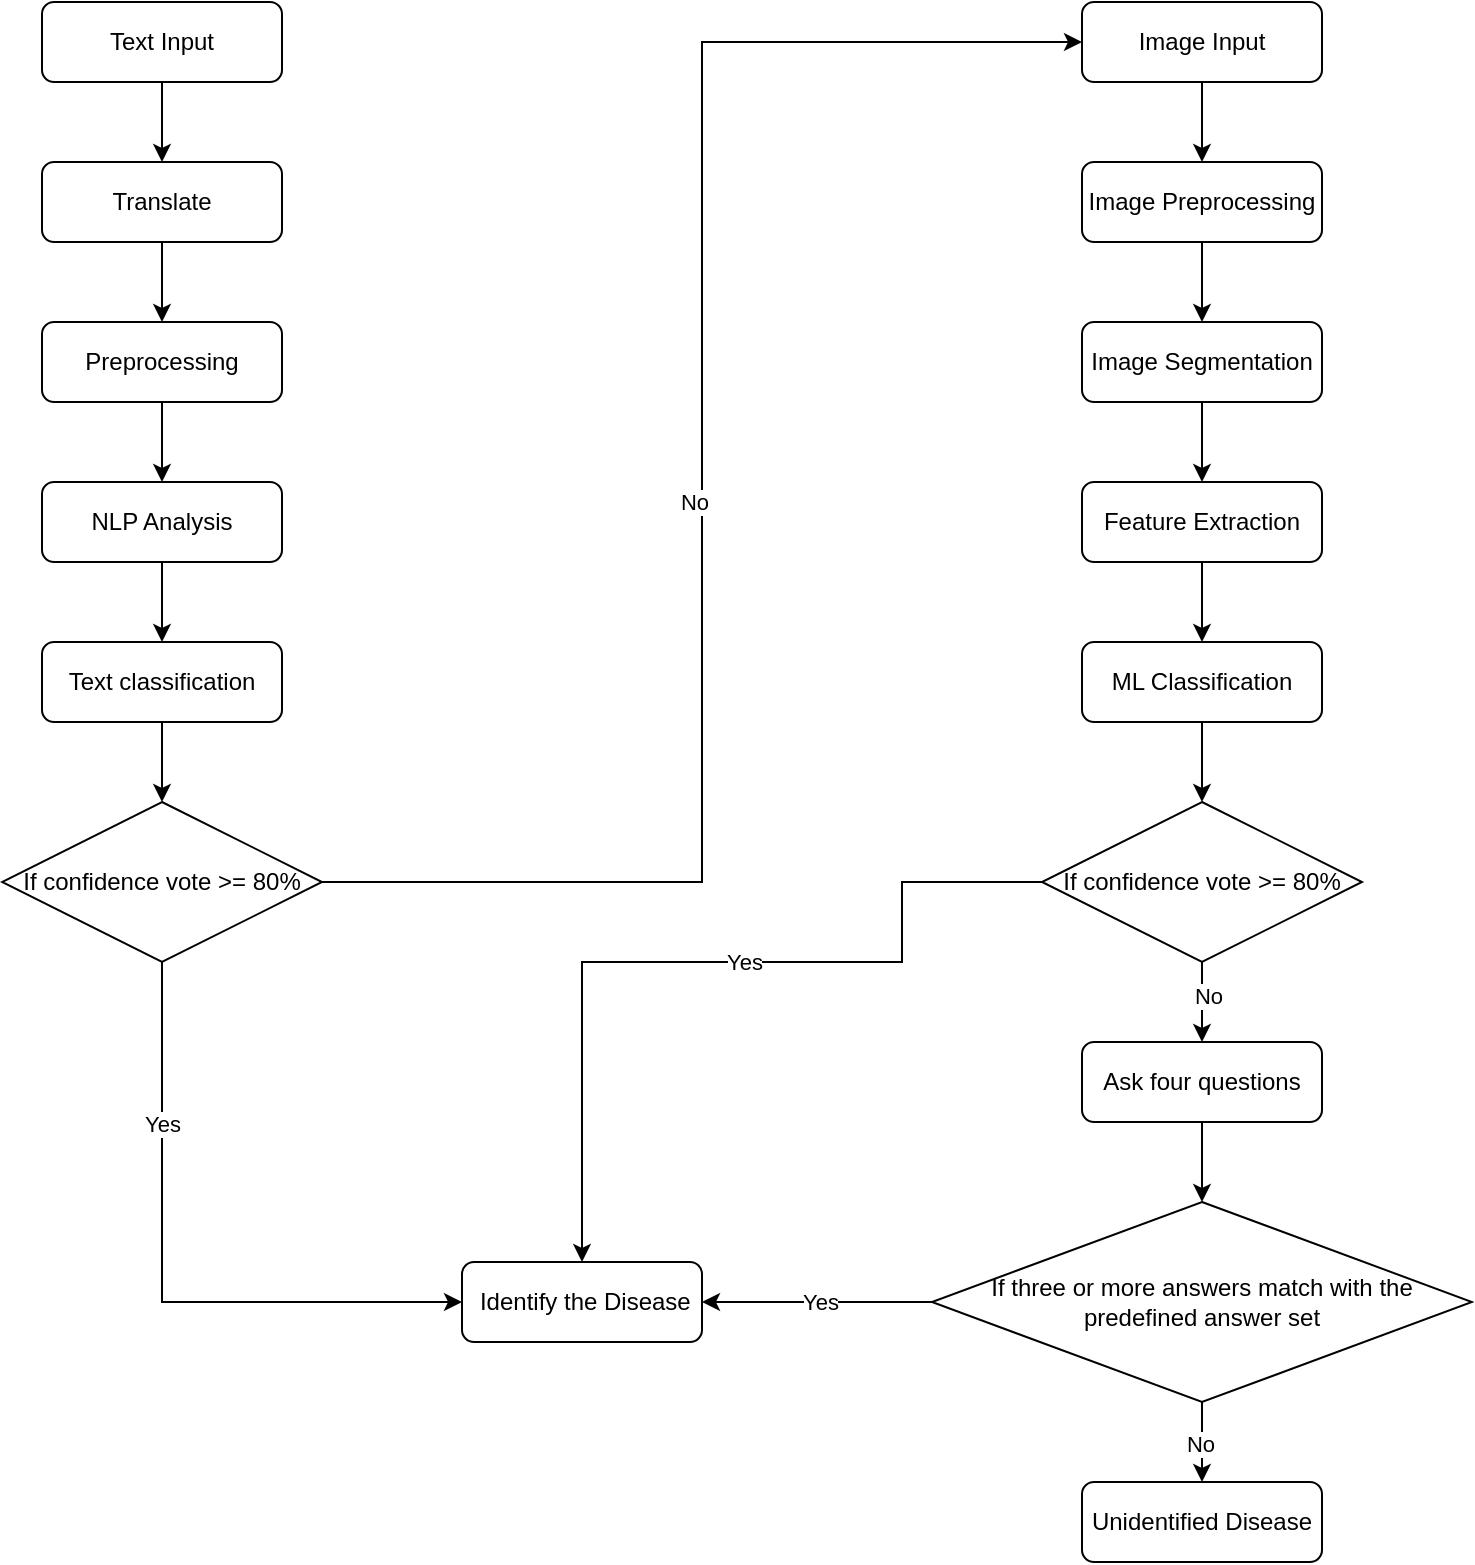 <mxfile version="26.1.3" pages="3">
  <diagram id="C5RBs43oDa-KdzZeNtuy" name="Page-1">
    <mxGraphModel dx="1500" dy="757" grid="1" gridSize="10" guides="1" tooltips="1" connect="1" arrows="1" fold="1" page="1" pageScale="1" pageWidth="827" pageHeight="1169" math="0" shadow="0">
      <root>
        <mxCell id="WIyWlLk6GJQsqaUBKTNV-0" />
        <mxCell id="WIyWlLk6GJQsqaUBKTNV-1" parent="WIyWlLk6GJQsqaUBKTNV-0" />
        <mxCell id="y5q8pNPmptv7JC56ZKwA-35" style="edgeStyle=orthogonalEdgeStyle;rounded=0;orthogonalLoop=1;jettySize=auto;html=1;exitX=0.5;exitY=1;exitDx=0;exitDy=0;entryX=0.5;entryY=0;entryDx=0;entryDy=0;" parent="WIyWlLk6GJQsqaUBKTNV-1" source="y5q8pNPmptv7JC56ZKwA-0" target="y5q8pNPmptv7JC56ZKwA-2" edge="1">
          <mxGeometry relative="1" as="geometry" />
        </mxCell>
        <mxCell id="y5q8pNPmptv7JC56ZKwA-0" value="Text Input" style="rounded=1;whiteSpace=wrap;html=1;" parent="WIyWlLk6GJQsqaUBKTNV-1" vertex="1">
          <mxGeometry x="40" y="40" width="120" height="40" as="geometry" />
        </mxCell>
        <mxCell id="y5q8pNPmptv7JC56ZKwA-30" style="edgeStyle=orthogonalEdgeStyle;rounded=0;orthogonalLoop=1;jettySize=auto;html=1;entryX=0.5;entryY=0;entryDx=0;entryDy=0;" parent="WIyWlLk6GJQsqaUBKTNV-1" source="y5q8pNPmptv7JC56ZKwA-1" target="y5q8pNPmptv7JC56ZKwA-6" edge="1">
          <mxGeometry relative="1" as="geometry" />
        </mxCell>
        <mxCell id="y5q8pNPmptv7JC56ZKwA-1" value="Image Input" style="rounded=1;whiteSpace=wrap;html=1;" parent="WIyWlLk6GJQsqaUBKTNV-1" vertex="1">
          <mxGeometry x="560" y="40" width="120" height="40" as="geometry" />
        </mxCell>
        <mxCell id="y5q8pNPmptv7JC56ZKwA-37" style="edgeStyle=orthogonalEdgeStyle;rounded=0;orthogonalLoop=1;jettySize=auto;html=1;exitX=0.5;exitY=1;exitDx=0;exitDy=0;entryX=0.5;entryY=0;entryDx=0;entryDy=0;" parent="WIyWlLk6GJQsqaUBKTNV-1" source="y5q8pNPmptv7JC56ZKwA-2" target="y5q8pNPmptv7JC56ZKwA-3" edge="1">
          <mxGeometry relative="1" as="geometry" />
        </mxCell>
        <mxCell id="y5q8pNPmptv7JC56ZKwA-2" value="Translate" style="rounded=1;whiteSpace=wrap;html=1;" parent="WIyWlLk6GJQsqaUBKTNV-1" vertex="1">
          <mxGeometry x="40" y="120" width="120" height="40" as="geometry" />
        </mxCell>
        <mxCell id="y5q8pNPmptv7JC56ZKwA-38" style="edgeStyle=orthogonalEdgeStyle;rounded=0;orthogonalLoop=1;jettySize=auto;html=1;exitX=0.5;exitY=1;exitDx=0;exitDy=0;entryX=0.5;entryY=0;entryDx=0;entryDy=0;" parent="WIyWlLk6GJQsqaUBKTNV-1" source="y5q8pNPmptv7JC56ZKwA-3" target="y5q8pNPmptv7JC56ZKwA-4" edge="1">
          <mxGeometry relative="1" as="geometry" />
        </mxCell>
        <mxCell id="y5q8pNPmptv7JC56ZKwA-3" value="Preprocessing" style="rounded=1;whiteSpace=wrap;html=1;" parent="WIyWlLk6GJQsqaUBKTNV-1" vertex="1">
          <mxGeometry x="40" y="200" width="120" height="40" as="geometry" />
        </mxCell>
        <mxCell id="y5q8pNPmptv7JC56ZKwA-39" style="edgeStyle=orthogonalEdgeStyle;rounded=0;orthogonalLoop=1;jettySize=auto;html=1;exitX=0.5;exitY=1;exitDx=0;exitDy=0;entryX=0.5;entryY=0;entryDx=0;entryDy=0;" parent="WIyWlLk6GJQsqaUBKTNV-1" source="y5q8pNPmptv7JC56ZKwA-4" target="y5q8pNPmptv7JC56ZKwA-5" edge="1">
          <mxGeometry relative="1" as="geometry" />
        </mxCell>
        <mxCell id="y5q8pNPmptv7JC56ZKwA-4" value="NLP Analysis" style="rounded=1;whiteSpace=wrap;html=1;" parent="WIyWlLk6GJQsqaUBKTNV-1" vertex="1">
          <mxGeometry x="40" y="280" width="120" height="40" as="geometry" />
        </mxCell>
        <mxCell id="y5q8pNPmptv7JC56ZKwA-40" style="edgeStyle=orthogonalEdgeStyle;rounded=0;orthogonalLoop=1;jettySize=auto;html=1;exitX=0.5;exitY=1;exitDx=0;exitDy=0;entryX=0.5;entryY=0;entryDx=0;entryDy=0;" parent="WIyWlLk6GJQsqaUBKTNV-1" source="y5q8pNPmptv7JC56ZKwA-5" target="y5q8pNPmptv7JC56ZKwA-10" edge="1">
          <mxGeometry relative="1" as="geometry" />
        </mxCell>
        <mxCell id="y5q8pNPmptv7JC56ZKwA-5" value="Text classification" style="rounded=1;whiteSpace=wrap;html=1;" parent="WIyWlLk6GJQsqaUBKTNV-1" vertex="1">
          <mxGeometry x="40" y="360" width="120" height="40" as="geometry" />
        </mxCell>
        <mxCell id="y5q8pNPmptv7JC56ZKwA-31" style="edgeStyle=orthogonalEdgeStyle;rounded=0;orthogonalLoop=1;jettySize=auto;html=1;exitX=0.5;exitY=1;exitDx=0;exitDy=0;entryX=0.5;entryY=0;entryDx=0;entryDy=0;" parent="WIyWlLk6GJQsqaUBKTNV-1" source="y5q8pNPmptv7JC56ZKwA-6" target="y5q8pNPmptv7JC56ZKwA-7" edge="1">
          <mxGeometry relative="1" as="geometry" />
        </mxCell>
        <mxCell id="y5q8pNPmptv7JC56ZKwA-6" value="Image Preprocessing" style="rounded=1;whiteSpace=wrap;html=1;" parent="WIyWlLk6GJQsqaUBKTNV-1" vertex="1">
          <mxGeometry x="560" y="120" width="120" height="40" as="geometry" />
        </mxCell>
        <mxCell id="y5q8pNPmptv7JC56ZKwA-32" style="edgeStyle=orthogonalEdgeStyle;rounded=0;orthogonalLoop=1;jettySize=auto;html=1;exitX=0.5;exitY=1;exitDx=0;exitDy=0;entryX=0.5;entryY=0;entryDx=0;entryDy=0;" parent="WIyWlLk6GJQsqaUBKTNV-1" source="y5q8pNPmptv7JC56ZKwA-7" target="y5q8pNPmptv7JC56ZKwA-8" edge="1">
          <mxGeometry relative="1" as="geometry" />
        </mxCell>
        <mxCell id="y5q8pNPmptv7JC56ZKwA-7" value="Image Segmentation" style="rounded=1;whiteSpace=wrap;html=1;" parent="WIyWlLk6GJQsqaUBKTNV-1" vertex="1">
          <mxGeometry x="560" y="200" width="120" height="40" as="geometry" />
        </mxCell>
        <mxCell id="y5q8pNPmptv7JC56ZKwA-33" style="edgeStyle=orthogonalEdgeStyle;rounded=0;orthogonalLoop=1;jettySize=auto;html=1;exitX=0.5;exitY=1;exitDx=0;exitDy=0;entryX=0.5;entryY=0;entryDx=0;entryDy=0;" parent="WIyWlLk6GJQsqaUBKTNV-1" source="y5q8pNPmptv7JC56ZKwA-8" target="y5q8pNPmptv7JC56ZKwA-9" edge="1">
          <mxGeometry relative="1" as="geometry" />
        </mxCell>
        <mxCell id="y5q8pNPmptv7JC56ZKwA-8" value="Feature Extraction" style="rounded=1;whiteSpace=wrap;html=1;" parent="WIyWlLk6GJQsqaUBKTNV-1" vertex="1">
          <mxGeometry x="560" y="280" width="120" height="40" as="geometry" />
        </mxCell>
        <mxCell id="y5q8pNPmptv7JC56ZKwA-34" style="edgeStyle=orthogonalEdgeStyle;rounded=0;orthogonalLoop=1;jettySize=auto;html=1;exitX=0.5;exitY=1;exitDx=0;exitDy=0;entryX=0.5;entryY=0;entryDx=0;entryDy=0;" parent="WIyWlLk6GJQsqaUBKTNV-1" source="y5q8pNPmptv7JC56ZKwA-9" target="y5q8pNPmptv7JC56ZKwA-11" edge="1">
          <mxGeometry relative="1" as="geometry" />
        </mxCell>
        <mxCell id="y5q8pNPmptv7JC56ZKwA-9" value="ML Classification" style="rounded=1;whiteSpace=wrap;html=1;" parent="WIyWlLk6GJQsqaUBKTNV-1" vertex="1">
          <mxGeometry x="560" y="360" width="120" height="40" as="geometry" />
        </mxCell>
        <mxCell id="y5q8pNPmptv7JC56ZKwA-12" style="edgeStyle=orthogonalEdgeStyle;rounded=0;orthogonalLoop=1;jettySize=auto;html=1;exitX=1;exitY=0.5;exitDx=0;exitDy=0;entryX=0;entryY=0.5;entryDx=0;entryDy=0;" parent="WIyWlLk6GJQsqaUBKTNV-1" source="y5q8pNPmptv7JC56ZKwA-10" target="y5q8pNPmptv7JC56ZKwA-1" edge="1">
          <mxGeometry relative="1" as="geometry" />
        </mxCell>
        <mxCell id="y5q8pNPmptv7JC56ZKwA-13" value="No" style="edgeLabel;html=1;align=center;verticalAlign=middle;resizable=0;points=[];" parent="y5q8pNPmptv7JC56ZKwA-12" vertex="1" connectable="0">
          <mxGeometry x="-0.049" y="4" relative="1" as="geometry">
            <mxPoint as="offset" />
          </mxGeometry>
        </mxCell>
        <mxCell id="y5q8pNPmptv7JC56ZKwA-18" style="edgeStyle=orthogonalEdgeStyle;rounded=0;orthogonalLoop=1;jettySize=auto;html=1;exitX=0.5;exitY=1;exitDx=0;exitDy=0;entryX=0;entryY=0.5;entryDx=0;entryDy=0;" parent="WIyWlLk6GJQsqaUBKTNV-1" source="y5q8pNPmptv7JC56ZKwA-10" target="y5q8pNPmptv7JC56ZKwA-17" edge="1">
          <mxGeometry relative="1" as="geometry" />
        </mxCell>
        <mxCell id="JbevBoFmZbyHbHxuE_tA-0" value="Yes" style="edgeLabel;html=1;align=center;verticalAlign=middle;resizable=0;points=[];" vertex="1" connectable="0" parent="y5q8pNPmptv7JC56ZKwA-18">
          <mxGeometry x="-0.54" y="3" relative="1" as="geometry">
            <mxPoint x="-3" y="7" as="offset" />
          </mxGeometry>
        </mxCell>
        <mxCell id="y5q8pNPmptv7JC56ZKwA-10" value="If confidence vote &amp;gt;= 80%" style="rhombus;whiteSpace=wrap;html=1;" parent="WIyWlLk6GJQsqaUBKTNV-1" vertex="1">
          <mxGeometry x="20" y="440" width="160" height="80" as="geometry" />
        </mxCell>
        <mxCell id="y5q8pNPmptv7JC56ZKwA-22" style="edgeStyle=orthogonalEdgeStyle;rounded=0;orthogonalLoop=1;jettySize=auto;html=1;exitX=0;exitY=0.5;exitDx=0;exitDy=0;entryX=0.5;entryY=0;entryDx=0;entryDy=0;" parent="WIyWlLk6GJQsqaUBKTNV-1" source="y5q8pNPmptv7JC56ZKwA-11" target="y5q8pNPmptv7JC56ZKwA-17" edge="1">
          <mxGeometry relative="1" as="geometry">
            <Array as="points">
              <mxPoint x="470" y="480" />
              <mxPoint x="470" y="520" />
              <mxPoint x="310" y="520" />
            </Array>
          </mxGeometry>
        </mxCell>
        <mxCell id="y5q8pNPmptv7JC56ZKwA-23" value="Yes" style="edgeLabel;html=1;align=center;verticalAlign=middle;resizable=0;points=[];" parent="y5q8pNPmptv7JC56ZKwA-22" vertex="1" connectable="0">
          <mxGeometry x="-0.099" relative="1" as="geometry">
            <mxPoint as="offset" />
          </mxGeometry>
        </mxCell>
        <mxCell id="y5q8pNPmptv7JC56ZKwA-24" style="edgeStyle=orthogonalEdgeStyle;rounded=0;orthogonalLoop=1;jettySize=auto;html=1;exitX=0.5;exitY=1;exitDx=0;exitDy=0;entryX=0.5;entryY=0;entryDx=0;entryDy=0;" parent="WIyWlLk6GJQsqaUBKTNV-1" source="y5q8pNPmptv7JC56ZKwA-11" target="y5q8pNPmptv7JC56ZKwA-14" edge="1">
          <mxGeometry relative="1" as="geometry" />
        </mxCell>
        <mxCell id="y5q8pNPmptv7JC56ZKwA-25" value="No" style="edgeLabel;html=1;align=center;verticalAlign=middle;resizable=0;points=[];" parent="y5q8pNPmptv7JC56ZKwA-24" vertex="1" connectable="0">
          <mxGeometry x="-0.17" y="3" relative="1" as="geometry">
            <mxPoint as="offset" />
          </mxGeometry>
        </mxCell>
        <mxCell id="y5q8pNPmptv7JC56ZKwA-11" value="If confidence vote &amp;gt;= 80%" style="rhombus;whiteSpace=wrap;html=1;" parent="WIyWlLk6GJQsqaUBKTNV-1" vertex="1">
          <mxGeometry x="540" y="440" width="160" height="80" as="geometry" />
        </mxCell>
        <mxCell id="y5q8pNPmptv7JC56ZKwA-26" style="edgeStyle=orthogonalEdgeStyle;rounded=0;orthogonalLoop=1;jettySize=auto;html=1;exitX=0.5;exitY=1;exitDx=0;exitDy=0;entryX=0.5;entryY=0;entryDx=0;entryDy=0;" parent="WIyWlLk6GJQsqaUBKTNV-1" source="y5q8pNPmptv7JC56ZKwA-14" target="y5q8pNPmptv7JC56ZKwA-15" edge="1">
          <mxGeometry relative="1" as="geometry" />
        </mxCell>
        <mxCell id="y5q8pNPmptv7JC56ZKwA-14" value="Ask four questions" style="rounded=1;whiteSpace=wrap;html=1;" parent="WIyWlLk6GJQsqaUBKTNV-1" vertex="1">
          <mxGeometry x="560" y="560" width="120" height="40" as="geometry" />
        </mxCell>
        <mxCell id="y5q8pNPmptv7JC56ZKwA-20" style="edgeStyle=orthogonalEdgeStyle;rounded=0;orthogonalLoop=1;jettySize=auto;html=1;entryX=1;entryY=0.5;entryDx=0;entryDy=0;" parent="WIyWlLk6GJQsqaUBKTNV-1" source="y5q8pNPmptv7JC56ZKwA-15" target="y5q8pNPmptv7JC56ZKwA-17" edge="1">
          <mxGeometry relative="1" as="geometry" />
        </mxCell>
        <mxCell id="y5q8pNPmptv7JC56ZKwA-21" value="Yes" style="edgeLabel;html=1;align=center;verticalAlign=middle;resizable=0;points=[];" parent="y5q8pNPmptv7JC56ZKwA-20" vertex="1" connectable="0">
          <mxGeometry x="-0.023" relative="1" as="geometry">
            <mxPoint as="offset" />
          </mxGeometry>
        </mxCell>
        <mxCell id="y5q8pNPmptv7JC56ZKwA-28" style="edgeStyle=orthogonalEdgeStyle;rounded=0;orthogonalLoop=1;jettySize=auto;html=1;exitX=0.5;exitY=1;exitDx=0;exitDy=0;entryX=0.5;entryY=0;entryDx=0;entryDy=0;" parent="WIyWlLk6GJQsqaUBKTNV-1" source="y5q8pNPmptv7JC56ZKwA-15" target="y5q8pNPmptv7JC56ZKwA-16" edge="1">
          <mxGeometry relative="1" as="geometry" />
        </mxCell>
        <mxCell id="y5q8pNPmptv7JC56ZKwA-29" value="No" style="edgeLabel;html=1;align=center;verticalAlign=middle;resizable=0;points=[];" parent="y5q8pNPmptv7JC56ZKwA-28" vertex="1" connectable="0">
          <mxGeometry x="0.03" y="-1" relative="1" as="geometry">
            <mxPoint as="offset" />
          </mxGeometry>
        </mxCell>
        <mxCell id="y5q8pNPmptv7JC56ZKwA-15" value="If three or more answers match with the predefined answer set" style="rhombus;whiteSpace=wrap;html=1;" parent="WIyWlLk6GJQsqaUBKTNV-1" vertex="1">
          <mxGeometry x="485" y="640" width="270" height="100" as="geometry" />
        </mxCell>
        <mxCell id="y5q8pNPmptv7JC56ZKwA-16" value="Unidentified Disease" style="rounded=1;whiteSpace=wrap;html=1;" parent="WIyWlLk6GJQsqaUBKTNV-1" vertex="1">
          <mxGeometry x="560" y="780" width="120" height="40" as="geometry" />
        </mxCell>
        <mxCell id="y5q8pNPmptv7JC56ZKwA-17" value="&amp;nbsp;Identify the Disease" style="rounded=1;whiteSpace=wrap;html=1;" parent="WIyWlLk6GJQsqaUBKTNV-1" vertex="1">
          <mxGeometry x="250" y="670" width="120" height="40" as="geometry" />
        </mxCell>
      </root>
    </mxGraphModel>
  </diagram>
  <diagram id="jIfsd-XmVcTPJu_PYzyj" name="Page-2">
    <mxGraphModel dx="1909" dy="964" grid="1" gridSize="10" guides="1" tooltips="1" connect="1" arrows="1" fold="1" page="1" pageScale="1" pageWidth="850" pageHeight="1100" math="0" shadow="0">
      <root>
        <mxCell id="0" />
        <mxCell id="1" parent="0" />
        <mxCell id="3YsaHALgN6p-ufSyFKaW-4" value="Image Input" style="rounded=1;whiteSpace=wrap;html=1;" vertex="1" parent="1">
          <mxGeometry x="280" y="460" width="120" height="40" as="geometry" />
        </mxCell>
        <mxCell id="3YsaHALgN6p-ufSyFKaW-7" style="edgeStyle=orthogonalEdgeStyle;rounded=0;orthogonalLoop=1;jettySize=auto;html=1;exitX=0.5;exitY=1;exitDx=0;exitDy=0;entryX=0.5;entryY=0;entryDx=0;entryDy=0;" edge="1" parent="1" source="3YsaHALgN6p-ufSyFKaW-8" target="3YsaHALgN6p-ufSyFKaW-10">
          <mxGeometry relative="1" as="geometry" />
        </mxCell>
        <mxCell id="3YsaHALgN6p-ufSyFKaW-8" value="Preprocessing" style="rounded=1;whiteSpace=wrap;html=1;" vertex="1" parent="1">
          <mxGeometry x="40" y="200" width="120" height="40" as="geometry" />
        </mxCell>
        <mxCell id="3YsaHALgN6p-ufSyFKaW-9" style="edgeStyle=orthogonalEdgeStyle;rounded=0;orthogonalLoop=1;jettySize=auto;html=1;exitX=0.5;exitY=1;exitDx=0;exitDy=0;entryX=0.5;entryY=0;entryDx=0;entryDy=0;" edge="1" parent="1" source="3YsaHALgN6p-ufSyFKaW-10" target="3YsaHALgN6p-ufSyFKaW-12">
          <mxGeometry relative="1" as="geometry" />
        </mxCell>
        <mxCell id="3YsaHALgN6p-ufSyFKaW-10" value="NLP Analysis" style="rounded=1;whiteSpace=wrap;html=1;" vertex="1" parent="1">
          <mxGeometry x="40" y="280" width="120" height="40" as="geometry" />
        </mxCell>
        <mxCell id="3YsaHALgN6p-ufSyFKaW-11" style="edgeStyle=orthogonalEdgeStyle;rounded=0;orthogonalLoop=1;jettySize=auto;html=1;exitX=0.5;exitY=1;exitDx=0;exitDy=0;entryX=0.5;entryY=0;entryDx=0;entryDy=0;" edge="1" parent="1" source="3YsaHALgN6p-ufSyFKaW-12" target="3YsaHALgN6p-ufSyFKaW-25">
          <mxGeometry relative="1" as="geometry" />
        </mxCell>
        <mxCell id="3YsaHALgN6p-ufSyFKaW-12" value="Text classification" style="rounded=1;whiteSpace=wrap;html=1;" vertex="1" parent="1">
          <mxGeometry x="40" y="360" width="120" height="40" as="geometry" />
        </mxCell>
        <mxCell id="3YsaHALgN6p-ufSyFKaW-21" style="edgeStyle=orthogonalEdgeStyle;rounded=0;orthogonalLoop=1;jettySize=auto;html=1;exitX=1;exitY=0.5;exitDx=0;exitDy=0;entryX=0;entryY=0.5;entryDx=0;entryDy=0;" edge="1" parent="1" source="3YsaHALgN6p-ufSyFKaW-25" target="3YsaHALgN6p-ufSyFKaW-4">
          <mxGeometry relative="1" as="geometry" />
        </mxCell>
        <mxCell id="3YsaHALgN6p-ufSyFKaW-22" value="No" style="edgeLabel;html=1;align=center;verticalAlign=middle;resizable=0;points=[];" vertex="1" connectable="0" parent="3YsaHALgN6p-ufSyFKaW-21">
          <mxGeometry x="-0.049" y="4" relative="1" as="geometry">
            <mxPoint as="offset" />
          </mxGeometry>
        </mxCell>
        <mxCell id="3YsaHALgN6p-ufSyFKaW-23" style="edgeStyle=orthogonalEdgeStyle;rounded=0;orthogonalLoop=1;jettySize=auto;html=1;exitX=0.5;exitY=1;exitDx=0;exitDy=0;entryX=0.5;entryY=0;entryDx=0;entryDy=0;" edge="1" parent="1" source="3YsaHALgN6p-ufSyFKaW-25" target="3YsaHALgN6p-ufSyFKaW-39">
          <mxGeometry relative="1" as="geometry">
            <Array as="points">
              <mxPoint x="100" y="650" />
            </Array>
          </mxGeometry>
        </mxCell>
        <mxCell id="3YsaHALgN6p-ufSyFKaW-24" value="Yes" style="edgeLabel;html=1;align=center;verticalAlign=middle;resizable=0;points=[];" vertex="1" connectable="0" parent="3YsaHALgN6p-ufSyFKaW-23">
          <mxGeometry x="-0.39" y="-1" relative="1" as="geometry">
            <mxPoint as="offset" />
          </mxGeometry>
        </mxCell>
        <mxCell id="3YsaHALgN6p-ufSyFKaW-25" value="If confidence vote &amp;gt;= 80%" style="rhombus;whiteSpace=wrap;html=1;" vertex="1" parent="1">
          <mxGeometry x="20" y="440" width="160" height="80" as="geometry" />
        </mxCell>
        <mxCell id="3YsaHALgN6p-ufSyFKaW-39" value="&amp;nbsp;Identify the Disease" style="rounded=1;whiteSpace=wrap;html=1;" vertex="1" parent="1">
          <mxGeometry x="40" y="610" width="120" height="40" as="geometry" />
        </mxCell>
      </root>
    </mxGraphModel>
  </diagram>
  <diagram id="_3Y-Uxf9UkjY0EYdRpAw" name="Page-3">
    <mxGraphModel dx="1750" dy="883" grid="1" gridSize="10" guides="1" tooltips="1" connect="1" arrows="1" fold="1" page="1" pageScale="1" pageWidth="850" pageHeight="1100" math="0" shadow="0">
      <root>
        <mxCell id="0" />
        <mxCell id="1" parent="0" />
        <mxCell id="GQU26AMNWaoaGvQB9NNw-3" style="edgeStyle=orthogonalEdgeStyle;rounded=0;orthogonalLoop=1;jettySize=auto;html=1;entryX=0.5;entryY=0;entryDx=0;entryDy=0;" edge="1" parent="1" source="GQU26AMNWaoaGvQB9NNw-4" target="GQU26AMNWaoaGvQB9NNw-14">
          <mxGeometry relative="1" as="geometry" />
        </mxCell>
        <mxCell id="GQU26AMNWaoaGvQB9NNw-4" value="Image Input" style="rounded=1;whiteSpace=wrap;html=1;" vertex="1" parent="1">
          <mxGeometry x="458" y="40" width="120" height="40" as="geometry" />
        </mxCell>
        <mxCell id="GQU26AMNWaoaGvQB9NNw-13" style="edgeStyle=orthogonalEdgeStyle;rounded=0;orthogonalLoop=1;jettySize=auto;html=1;exitX=0.5;exitY=1;exitDx=0;exitDy=0;entryX=0.5;entryY=0;entryDx=0;entryDy=0;" edge="1" parent="1" source="GQU26AMNWaoaGvQB9NNw-14" target="GQU26AMNWaoaGvQB9NNw-16">
          <mxGeometry relative="1" as="geometry" />
        </mxCell>
        <mxCell id="GQU26AMNWaoaGvQB9NNw-14" value="Image Preprocessing" style="rounded=1;whiteSpace=wrap;html=1;" vertex="1" parent="1">
          <mxGeometry x="458" y="120" width="120" height="40" as="geometry" />
        </mxCell>
        <mxCell id="GQU26AMNWaoaGvQB9NNw-15" style="edgeStyle=orthogonalEdgeStyle;rounded=0;orthogonalLoop=1;jettySize=auto;html=1;exitX=0.5;exitY=1;exitDx=0;exitDy=0;entryX=0.5;entryY=0;entryDx=0;entryDy=0;" edge="1" parent="1" source="GQU26AMNWaoaGvQB9NNw-16" target="GQU26AMNWaoaGvQB9NNw-18">
          <mxGeometry relative="1" as="geometry" />
        </mxCell>
        <mxCell id="GQU26AMNWaoaGvQB9NNw-16" value="Image Segmentation" style="rounded=1;whiteSpace=wrap;html=1;" vertex="1" parent="1">
          <mxGeometry x="458" y="200" width="120" height="40" as="geometry" />
        </mxCell>
        <mxCell id="GQU26AMNWaoaGvQB9NNw-17" style="edgeStyle=orthogonalEdgeStyle;rounded=0;orthogonalLoop=1;jettySize=auto;html=1;exitX=0.5;exitY=1;exitDx=0;exitDy=0;entryX=0.5;entryY=0;entryDx=0;entryDy=0;" edge="1" parent="1" source="GQU26AMNWaoaGvQB9NNw-18" target="GQU26AMNWaoaGvQB9NNw-20">
          <mxGeometry relative="1" as="geometry" />
        </mxCell>
        <mxCell id="GQU26AMNWaoaGvQB9NNw-18" value="Feature Extraction" style="rounded=1;whiteSpace=wrap;html=1;" vertex="1" parent="1">
          <mxGeometry x="458" y="280" width="120" height="40" as="geometry" />
        </mxCell>
        <mxCell id="GQU26AMNWaoaGvQB9NNw-19" style="edgeStyle=orthogonalEdgeStyle;rounded=0;orthogonalLoop=1;jettySize=auto;html=1;exitX=0.5;exitY=1;exitDx=0;exitDy=0;entryX=0.5;entryY=0;entryDx=0;entryDy=0;" edge="1" parent="1" source="GQU26AMNWaoaGvQB9NNw-20" target="GQU26AMNWaoaGvQB9NNw-30">
          <mxGeometry relative="1" as="geometry" />
        </mxCell>
        <mxCell id="GQU26AMNWaoaGvQB9NNw-20" value="ML Classification" style="rounded=1;whiteSpace=wrap;html=1;" vertex="1" parent="1">
          <mxGeometry x="458" y="360" width="120" height="40" as="geometry" />
        </mxCell>
        <mxCell id="GQU26AMNWaoaGvQB9NNw-26" style="edgeStyle=orthogonalEdgeStyle;rounded=0;orthogonalLoop=1;jettySize=auto;html=1;exitX=0;exitY=0.5;exitDx=0;exitDy=0;entryX=1;entryY=0.5;entryDx=0;entryDy=0;" edge="1" parent="1" source="GQU26AMNWaoaGvQB9NNw-30" target="GQU26AMNWaoaGvQB9NNw-39">
          <mxGeometry relative="1" as="geometry">
            <Array as="points">
              <mxPoint x="348" y="480" />
              <mxPoint x="348" y="320" />
            </Array>
          </mxGeometry>
        </mxCell>
        <mxCell id="GQU26AMNWaoaGvQB9NNw-27" value="Yes" style="edgeLabel;html=1;align=center;verticalAlign=middle;resizable=0;points=[];" vertex="1" connectable="0" parent="GQU26AMNWaoaGvQB9NNw-26">
          <mxGeometry x="-0.099" relative="1" as="geometry">
            <mxPoint as="offset" />
          </mxGeometry>
        </mxCell>
        <mxCell id="GQU26AMNWaoaGvQB9NNw-28" style="edgeStyle=orthogonalEdgeStyle;rounded=0;orthogonalLoop=1;jettySize=auto;html=1;exitX=0.5;exitY=1;exitDx=0;exitDy=0;entryX=0.5;entryY=0;entryDx=0;entryDy=0;" edge="1" parent="1" source="GQU26AMNWaoaGvQB9NNw-30" target="GQU26AMNWaoaGvQB9NNw-32">
          <mxGeometry relative="1" as="geometry" />
        </mxCell>
        <mxCell id="GQU26AMNWaoaGvQB9NNw-29" value="No" style="edgeLabel;html=1;align=center;verticalAlign=middle;resizable=0;points=[];" vertex="1" connectable="0" parent="GQU26AMNWaoaGvQB9NNw-28">
          <mxGeometry x="-0.17" y="3" relative="1" as="geometry">
            <mxPoint as="offset" />
          </mxGeometry>
        </mxCell>
        <mxCell id="GQU26AMNWaoaGvQB9NNw-30" value="If confidence vote &amp;gt;= 80%" style="rhombus;whiteSpace=wrap;html=1;" vertex="1" parent="1">
          <mxGeometry x="438" y="440" width="160" height="80" as="geometry" />
        </mxCell>
        <mxCell id="GQU26AMNWaoaGvQB9NNw-42" style="edgeStyle=orthogonalEdgeStyle;rounded=0;orthogonalLoop=1;jettySize=auto;html=1;exitX=0;exitY=0.5;exitDx=0;exitDy=0;entryX=1;entryY=0.5;entryDx=0;entryDy=0;" edge="1" parent="1" source="GQU26AMNWaoaGvQB9NNw-32" target="GQU26AMNWaoaGvQB9NNw-37">
          <mxGeometry relative="1" as="geometry" />
        </mxCell>
        <mxCell id="GQU26AMNWaoaGvQB9NNw-32" value="Ask four questions" style="rounded=1;whiteSpace=wrap;html=1;" vertex="1" parent="1">
          <mxGeometry x="458" y="560" width="120" height="40" as="geometry" />
        </mxCell>
        <mxCell id="GQU26AMNWaoaGvQB9NNw-33" style="edgeStyle=orthogonalEdgeStyle;rounded=0;orthogonalLoop=1;jettySize=auto;html=1;entryX=0.5;entryY=1;entryDx=0;entryDy=0;" edge="1" parent="1" source="GQU26AMNWaoaGvQB9NNw-37" target="GQU26AMNWaoaGvQB9NNw-39">
          <mxGeometry relative="1" as="geometry" />
        </mxCell>
        <mxCell id="GQU26AMNWaoaGvQB9NNw-34" value="Yes" style="edgeLabel;html=1;align=center;verticalAlign=middle;resizable=0;points=[];" vertex="1" connectable="0" parent="GQU26AMNWaoaGvQB9NNw-33">
          <mxGeometry x="-0.023" relative="1" as="geometry">
            <mxPoint as="offset" />
          </mxGeometry>
        </mxCell>
        <mxCell id="GQU26AMNWaoaGvQB9NNw-35" style="edgeStyle=orthogonalEdgeStyle;rounded=0;orthogonalLoop=1;jettySize=auto;html=1;exitX=0.5;exitY=1;exitDx=0;exitDy=0;entryX=0.5;entryY=0;entryDx=0;entryDy=0;" edge="1" parent="1" source="GQU26AMNWaoaGvQB9NNw-37" target="GQU26AMNWaoaGvQB9NNw-38">
          <mxGeometry relative="1" as="geometry" />
        </mxCell>
        <mxCell id="GQU26AMNWaoaGvQB9NNw-36" value="No" style="edgeLabel;html=1;align=center;verticalAlign=middle;resizable=0;points=[];" vertex="1" connectable="0" parent="GQU26AMNWaoaGvQB9NNw-35">
          <mxGeometry x="0.03" y="-1" relative="1" as="geometry">
            <mxPoint as="offset" />
          </mxGeometry>
        </mxCell>
        <mxCell id="GQU26AMNWaoaGvQB9NNw-37" value="If three or more answers match with the predefined answer set" style="rhombus;whiteSpace=wrap;html=1;" vertex="1" parent="1">
          <mxGeometry x="33" y="450" width="270" height="100" as="geometry" />
        </mxCell>
        <mxCell id="GQU26AMNWaoaGvQB9NNw-38" value="Unidentified Disease" style="rounded=1;whiteSpace=wrap;html=1;" vertex="1" parent="1">
          <mxGeometry x="108" y="610" width="120" height="40" as="geometry" />
        </mxCell>
        <mxCell id="GQU26AMNWaoaGvQB9NNw-39" value="&amp;nbsp;Identify the Disease" style="rounded=1;whiteSpace=wrap;html=1;" vertex="1" parent="1">
          <mxGeometry x="108" y="300" width="120" height="40" as="geometry" />
        </mxCell>
        <mxCell id="GQU26AMNWaoaGvQB9NNw-43" value="&lt;div style=&quot;&quot;&gt;&lt;span style=&quot;background-color: transparent; color: light-dark(rgb(0, 0, 0), rgb(255, 255, 255));&quot;&gt;1. Is there a spot present on the leaf?&lt;/span&gt;&lt;/div&gt;&lt;div style=&quot;&quot;&gt;&lt;span style=&quot;background-color: transparent; color: light-dark(rgb(0, 0, 0), rgb(255, 255, 255));&quot;&gt;2. Is the leaf showing signs of dryness?&lt;/span&gt;&lt;/div&gt;&lt;div style=&quot;&quot;&gt;&lt;span style=&quot;background-color: transparent; color: light-dark(rgb(0, 0, 0), rgb(255, 255, 255));&quot;&gt;3. Is the leaf wilting?&lt;/span&gt;&lt;/div&gt;&lt;div style=&quot;&quot;&gt;&lt;span style=&quot;background-color: transparent; color: light-dark(rgb(0, 0, 0), rgb(255, 255, 255));&quot;&gt;4. Is there stunted growth in the plant?&lt;/span&gt;&lt;/div&gt;" style="rounded=0;whiteSpace=wrap;html=1;align=left;" vertex="1" parent="1">
          <mxGeometry x="650" y="425" width="172" height="110" as="geometry" />
        </mxCell>
        <mxCell id="GQU26AMNWaoaGvQB9NNw-44" value="" style="shape=flexArrow;endArrow=classic;html=1;rounded=0;entryX=0;entryY=0.5;entryDx=0;entryDy=0;" edge="1" parent="1" target="GQU26AMNWaoaGvQB9NNw-43">
          <mxGeometry width="50" height="50" relative="1" as="geometry">
            <mxPoint x="598" y="480" as="sourcePoint" />
            <mxPoint x="648" y="430" as="targetPoint" />
          </mxGeometry>
        </mxCell>
      </root>
    </mxGraphModel>
  </diagram>
</mxfile>
